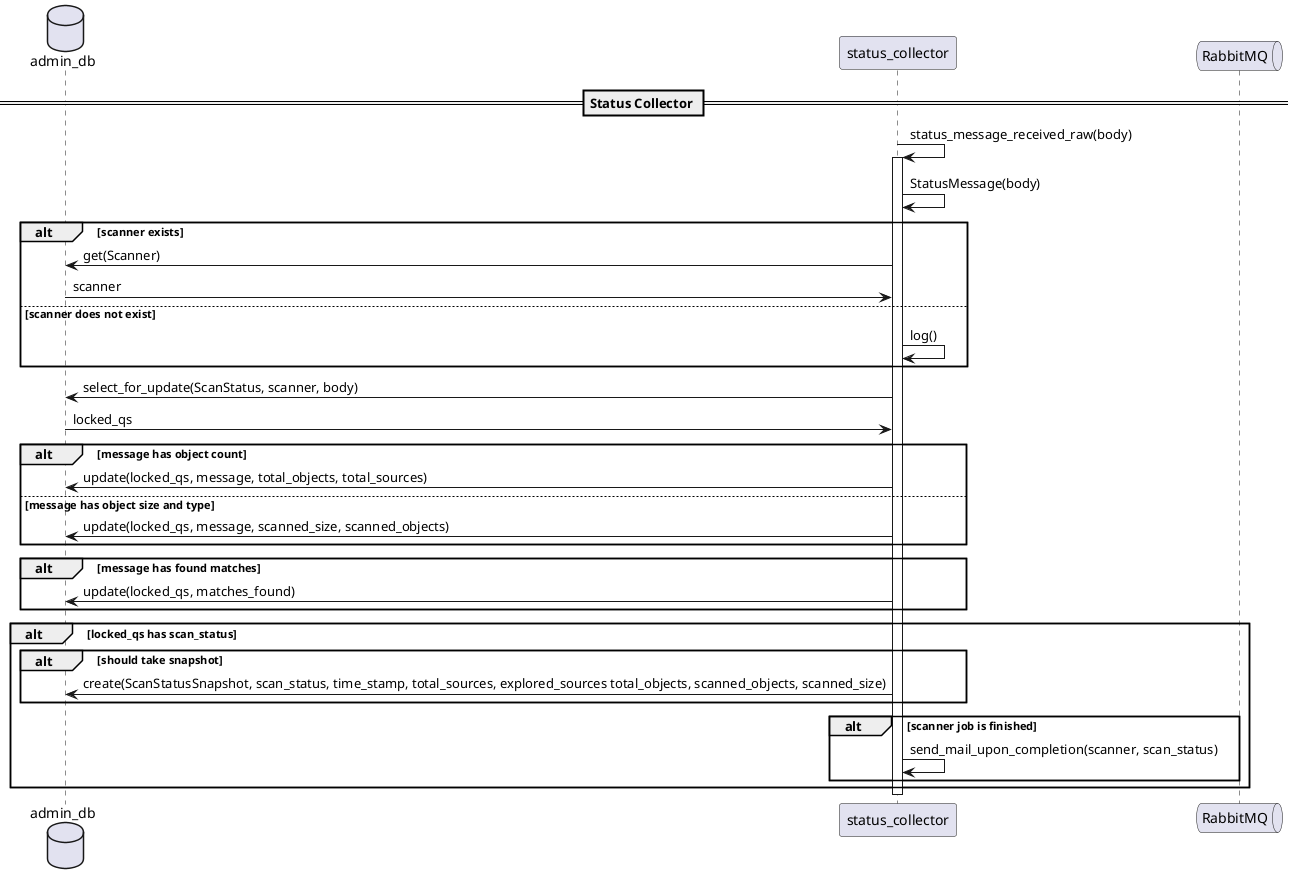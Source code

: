 @startuml
database admin_db
participant status_collector as sc
queue RabbitMQ as mq


== Status Collector ==

sc -> sc : status_message_received_raw(body)
activate sc
        sc -> sc : StatusMessage(body)

        alt scanner exists
                sc -> admin_db : get(Scanner)
                admin_db -> sc : scanner
        else scanner does not exist
                sc -> sc : log()
        end

        sc -> admin_db : select_for_update(ScanStatus, scanner, body)
        admin_db -> sc : locked_qs

        alt message has object count
                sc -> admin_db : update(locked_qs, message, total_objects, total_sources)
        else message has object size and type
                sc -> admin_db : update(locked_qs, message, scanned_size, scanned_objects)
        end

        alt message has found matches
                sc -> admin_db : update(locked_qs, matches_found)
        end 

        alt locked_qs has scan_status
                alt should take snapshot
                        sc -> admin_db : create(ScanStatusSnapshot, scan_status, time_stamp, total_sources, explored_sources total_objects, scanned_objects, scanned_size)
                end

                alt scanner job is finished
                        sc -> sc : send_mail_upon_completion(scanner, scan_status)
                end
        end
deactivate sc


@enduml
